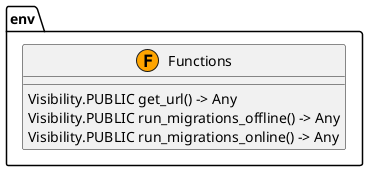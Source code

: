 @startuml
skinparam classAttributeIconSize 0

package "env" {
  class Functions <<(F,orange)>> {
    Visibility.PUBLIC get_url() -> Any
    Visibility.PUBLIC run_migrations_offline() -> Any
    Visibility.PUBLIC run_migrations_online() -> Any
  }
}

' Relationships
@enduml